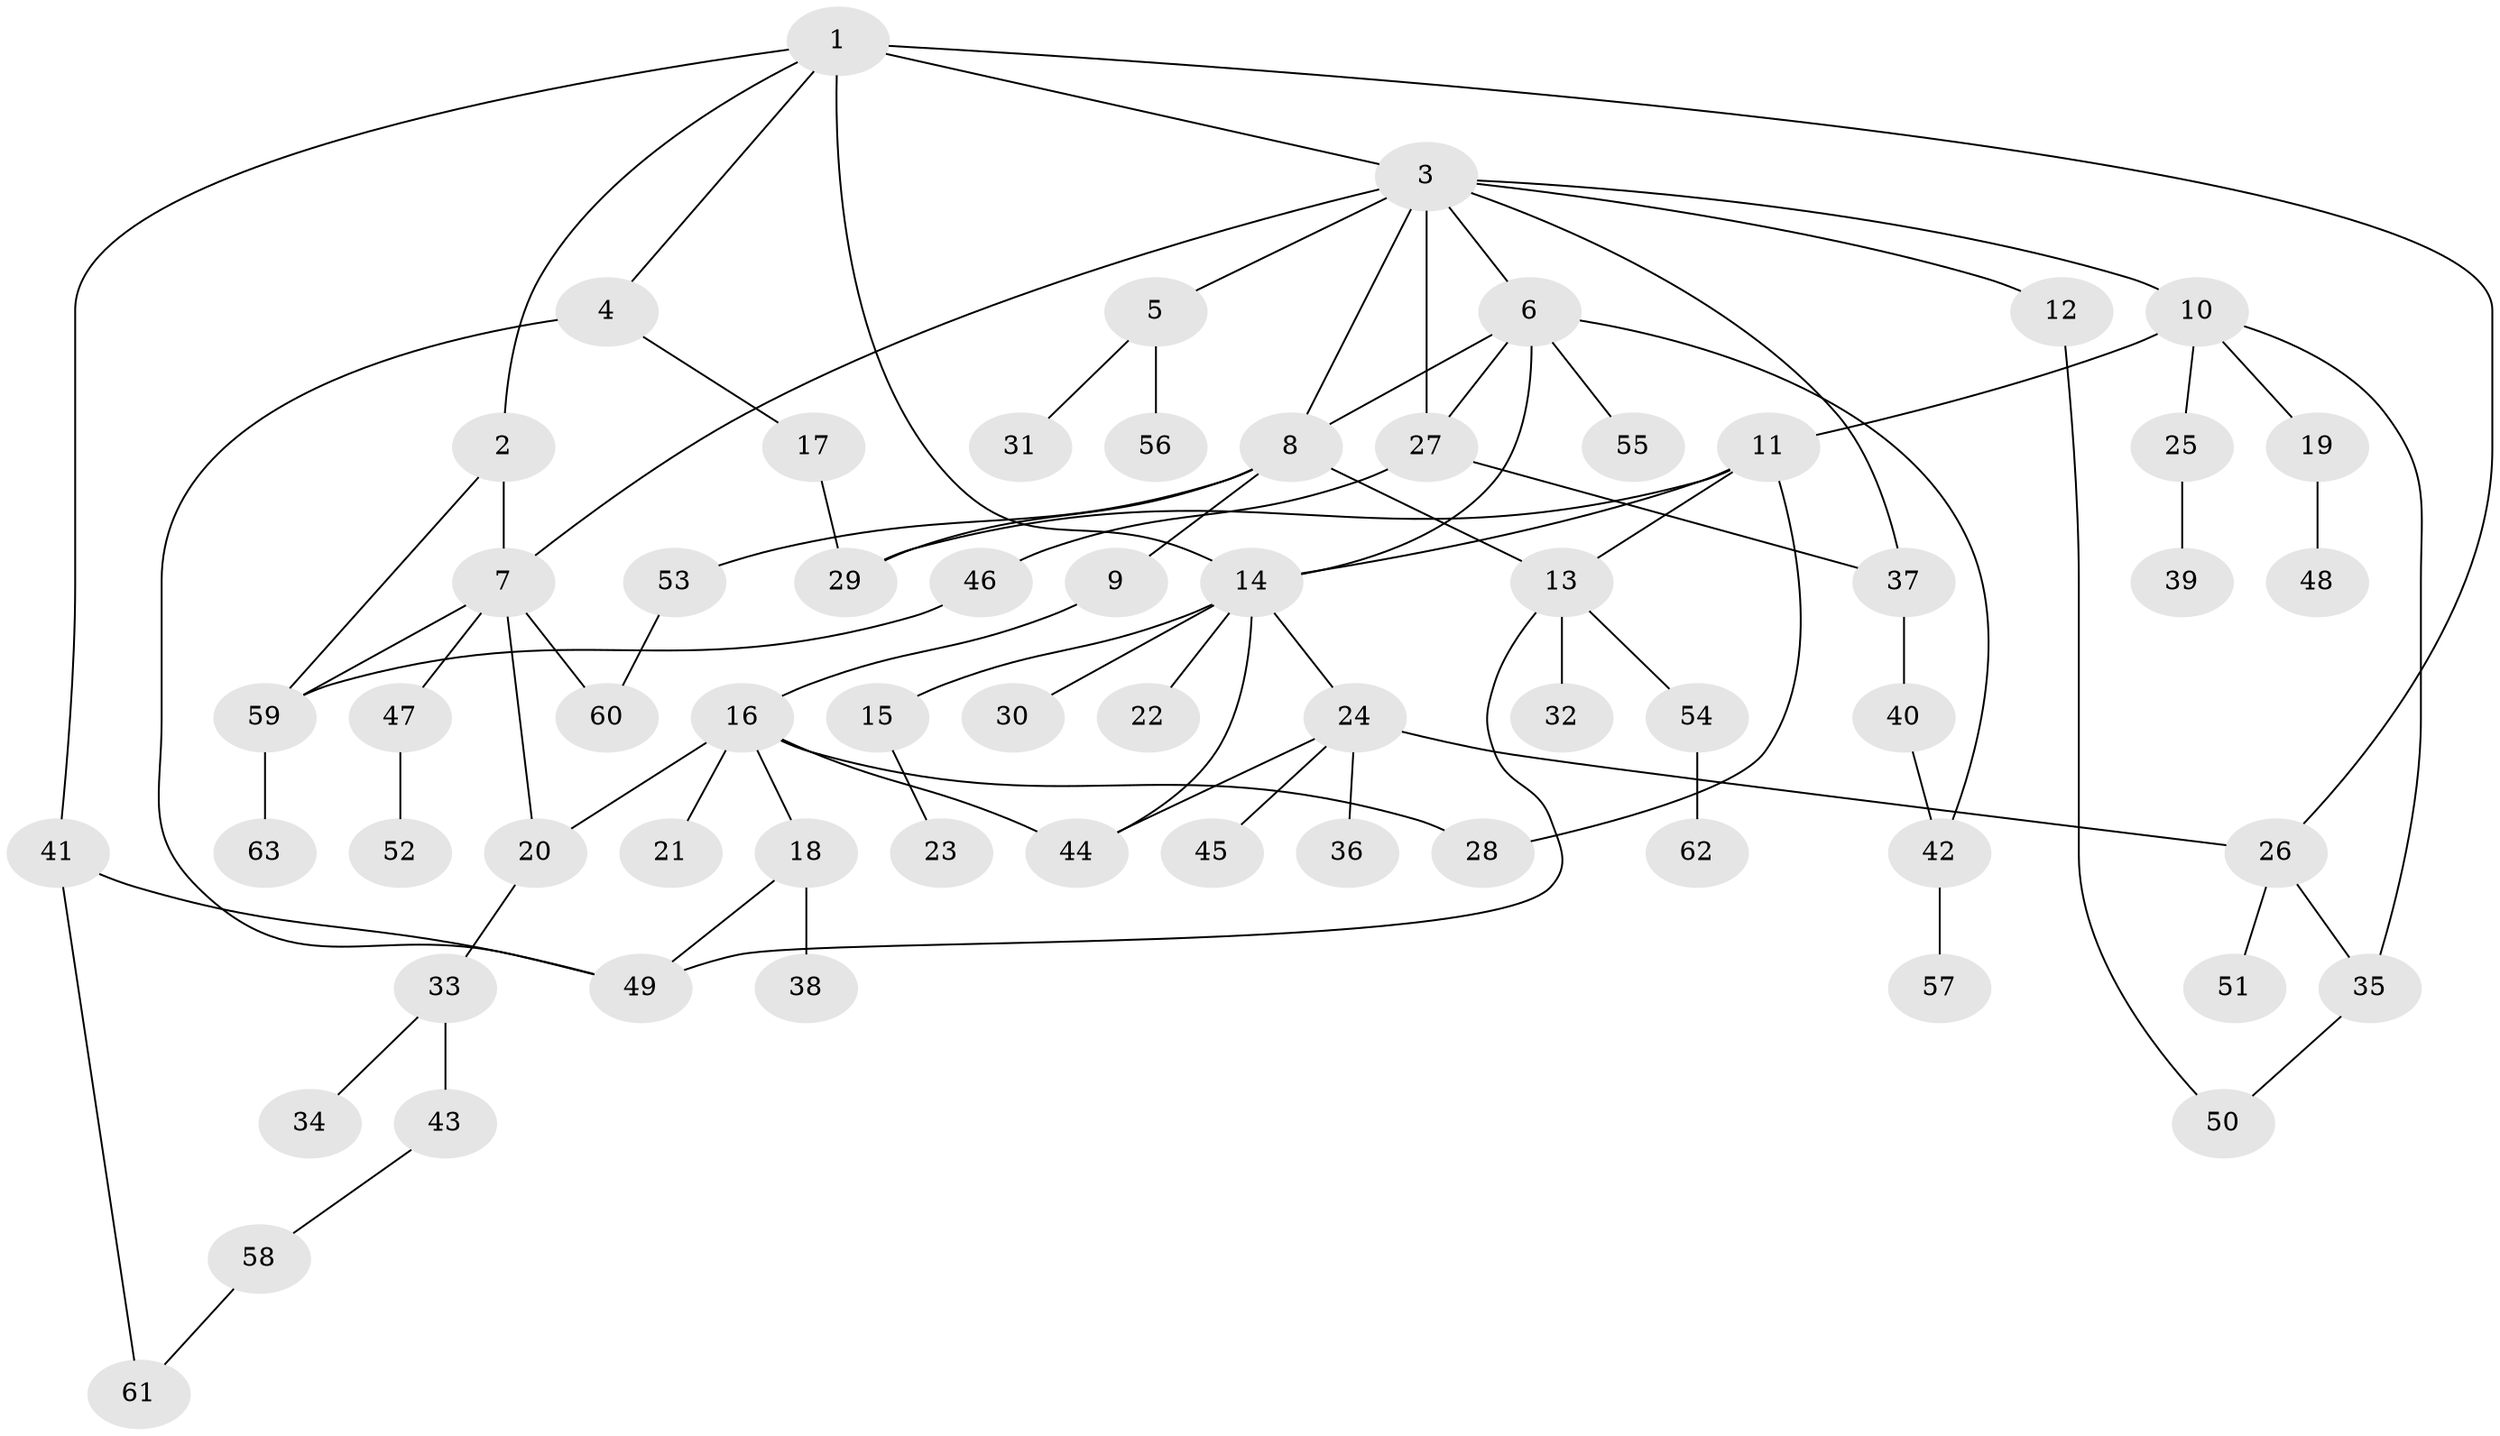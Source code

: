 // Generated by graph-tools (version 1.1) at 2025/25/03/09/25 03:25:28]
// undirected, 63 vertices, 86 edges
graph export_dot {
graph [start="1"]
  node [color=gray90,style=filled];
  1;
  2;
  3;
  4;
  5;
  6;
  7;
  8;
  9;
  10;
  11;
  12;
  13;
  14;
  15;
  16;
  17;
  18;
  19;
  20;
  21;
  22;
  23;
  24;
  25;
  26;
  27;
  28;
  29;
  30;
  31;
  32;
  33;
  34;
  35;
  36;
  37;
  38;
  39;
  40;
  41;
  42;
  43;
  44;
  45;
  46;
  47;
  48;
  49;
  50;
  51;
  52;
  53;
  54;
  55;
  56;
  57;
  58;
  59;
  60;
  61;
  62;
  63;
  1 -- 2;
  1 -- 3;
  1 -- 4;
  1 -- 41;
  1 -- 14;
  1 -- 26;
  2 -- 7;
  2 -- 59;
  3 -- 5;
  3 -- 6;
  3 -- 10;
  3 -- 12;
  3 -- 37;
  3 -- 8;
  3 -- 7;
  3 -- 27;
  4 -- 17;
  4 -- 49;
  5 -- 31;
  5 -- 56;
  6 -- 8;
  6 -- 14;
  6 -- 27;
  6 -- 55;
  6 -- 42;
  7 -- 47;
  7 -- 59;
  7 -- 20;
  7 -- 60;
  8 -- 9;
  8 -- 53;
  8 -- 13;
  8 -- 29;
  9 -- 16;
  10 -- 11;
  10 -- 19;
  10 -- 25;
  10 -- 35;
  11 -- 13;
  11 -- 28;
  11 -- 29;
  11 -- 14;
  12 -- 50;
  13 -- 32;
  13 -- 54;
  13 -- 49;
  14 -- 15;
  14 -- 22;
  14 -- 24;
  14 -- 30;
  14 -- 44;
  15 -- 23;
  16 -- 18;
  16 -- 20;
  16 -- 21;
  16 -- 28;
  16 -- 44;
  17 -- 29;
  18 -- 38;
  18 -- 49;
  19 -- 48;
  20 -- 33;
  24 -- 26;
  24 -- 36;
  24 -- 44;
  24 -- 45;
  25 -- 39;
  26 -- 35;
  26 -- 51;
  27 -- 46;
  27 -- 37;
  33 -- 34;
  33 -- 43;
  35 -- 50;
  37 -- 40;
  40 -- 42;
  41 -- 49;
  41 -- 61;
  42 -- 57;
  43 -- 58;
  46 -- 59;
  47 -- 52;
  53 -- 60;
  54 -- 62;
  58 -- 61;
  59 -- 63;
}
